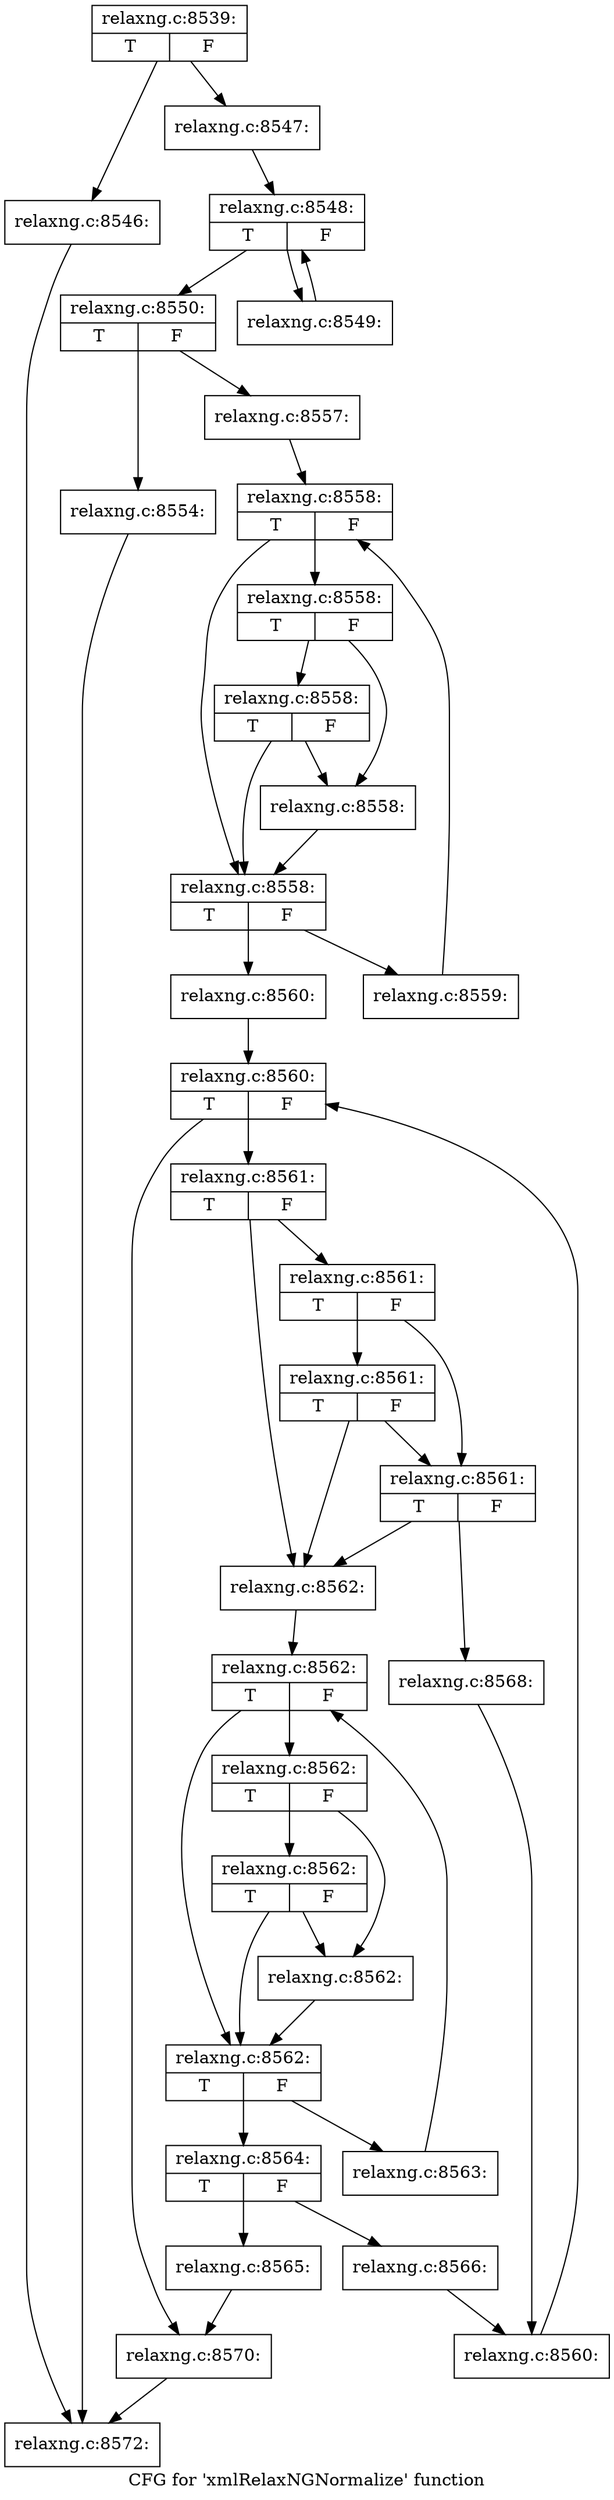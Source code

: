 digraph "CFG for 'xmlRelaxNGNormalize' function" {
	label="CFG for 'xmlRelaxNGNormalize' function";

	Node0x3a645b0 [shape=record,label="{relaxng.c:8539:|{<s0>T|<s1>F}}"];
	Node0x3a645b0 -> Node0x3b57d50;
	Node0x3a645b0 -> Node0x3b57da0;
	Node0x3b57d50 [shape=record,label="{relaxng.c:8546:}"];
	Node0x3b57d50 -> Node0x3a64710;
	Node0x3b57da0 [shape=record,label="{relaxng.c:8547:}"];
	Node0x3b57da0 -> Node0x3b58300;
	Node0x3b58300 [shape=record,label="{relaxng.c:8548:|{<s0>T|<s1>F}}"];
	Node0x3b58300 -> Node0x3b587b0;
	Node0x3b58300 -> Node0x3b58520;
	Node0x3b587b0 [shape=record,label="{relaxng.c:8549:}"];
	Node0x3b587b0 -> Node0x3b58300;
	Node0x3b58520 [shape=record,label="{relaxng.c:8550:|{<s0>T|<s1>F}}"];
	Node0x3b58520 -> Node0x3b59420;
	Node0x3b58520 -> Node0x3b59470;
	Node0x3b59420 [shape=record,label="{relaxng.c:8554:}"];
	Node0x3b59420 -> Node0x3a64710;
	Node0x3b59470 [shape=record,label="{relaxng.c:8557:}"];
	Node0x3b59470 -> Node0x3b59da0;
	Node0x3b59da0 [shape=record,label="{relaxng.c:8558:|{<s0>T|<s1>F}}"];
	Node0x3b59da0 -> Node0x3b5a040;
	Node0x3b59da0 -> Node0x3b5a0e0;
	Node0x3b5a0e0 [shape=record,label="{relaxng.c:8558:|{<s0>T|<s1>F}}"];
	Node0x3b5a0e0 -> Node0x3b5a340;
	Node0x3b5a0e0 -> Node0x3b5a090;
	Node0x3b5a340 [shape=record,label="{relaxng.c:8558:|{<s0>T|<s1>F}}"];
	Node0x3b5a340 -> Node0x3b5a040;
	Node0x3b5a340 -> Node0x3b5a090;
	Node0x3b5a090 [shape=record,label="{relaxng.c:8558:}"];
	Node0x3b5a090 -> Node0x3b5a040;
	Node0x3b5a040 [shape=record,label="{relaxng.c:8558:|{<s0>T|<s1>F}}"];
	Node0x3b5a040 -> Node0x3b5a770;
	Node0x3b5a040 -> Node0x3b59fc0;
	Node0x3b5a770 [shape=record,label="{relaxng.c:8559:}"];
	Node0x3b5a770 -> Node0x3b59da0;
	Node0x3b59fc0 [shape=record,label="{relaxng.c:8560:}"];
	Node0x3b59fc0 -> Node0x3b5ad30;
	Node0x3b5ad30 [shape=record,label="{relaxng.c:8560:|{<s0>T|<s1>F}}"];
	Node0x3b5ad30 -> Node0x3b5b1e0;
	Node0x3b5ad30 -> Node0x3b5af50;
	Node0x3b5b1e0 [shape=record,label="{relaxng.c:8561:|{<s0>T|<s1>F}}"];
	Node0x3b5b1e0 -> Node0x3b5b3d0;
	Node0x3b5b1e0 -> Node0x3b5b540;
	Node0x3b5b540 [shape=record,label="{relaxng.c:8561:|{<s0>T|<s1>F}}"];
	Node0x3b5b540 -> Node0x3b5b740;
	Node0x3b5b540 -> Node0x3b5b4c0;
	Node0x3b5b740 [shape=record,label="{relaxng.c:8561:|{<s0>T|<s1>F}}"];
	Node0x3b5b740 -> Node0x3b5b3d0;
	Node0x3b5b740 -> Node0x3b5b4c0;
	Node0x3b5b4c0 [shape=record,label="{relaxng.c:8561:|{<s0>T|<s1>F}}"];
	Node0x3b5b4c0 -> Node0x3b5b3d0;
	Node0x3b5b4c0 -> Node0x3b5b470;
	Node0x3b5b3d0 [shape=record,label="{relaxng.c:8562:}"];
	Node0x3b5b3d0 -> Node0x3b5bec0;
	Node0x3b5bec0 [shape=record,label="{relaxng.c:8562:|{<s0>T|<s1>F}}"];
	Node0x3b5bec0 -> Node0x3b5c100;
	Node0x3b5bec0 -> Node0x3b5c1a0;
	Node0x3b5c1a0 [shape=record,label="{relaxng.c:8562:|{<s0>T|<s1>F}}"];
	Node0x3b5c1a0 -> Node0x3b5c400;
	Node0x3b5c1a0 -> Node0x3b5c150;
	Node0x3b5c400 [shape=record,label="{relaxng.c:8562:|{<s0>T|<s1>F}}"];
	Node0x3b5c400 -> Node0x3b5c100;
	Node0x3b5c400 -> Node0x3b5c150;
	Node0x3b5c150 [shape=record,label="{relaxng.c:8562:}"];
	Node0x3b5c150 -> Node0x3b5c100;
	Node0x3b5c100 [shape=record,label="{relaxng.c:8562:|{<s0>T|<s1>F}}"];
	Node0x3b5c100 -> Node0x3b5c830;
	Node0x3b5c100 -> Node0x3b5c080;
	Node0x3b5c830 [shape=record,label="{relaxng.c:8563:}"];
	Node0x3b5c830 -> Node0x3b5bec0;
	Node0x3b5c080 [shape=record,label="{relaxng.c:8564:|{<s0>T|<s1>F}}"];
	Node0x3b5c080 -> Node0x3b5ce20;
	Node0x3b5c080 -> Node0x3b5ce70;
	Node0x3b5ce20 [shape=record,label="{relaxng.c:8565:}"];
	Node0x3b5ce20 -> Node0x3b5af50;
	Node0x3b5ce70 [shape=record,label="{relaxng.c:8566:}"];
	Node0x3b5ce70 -> Node0x3b5b420;
	Node0x3b5b470 [shape=record,label="{relaxng.c:8568:}"];
	Node0x3b5b470 -> Node0x3b5b420;
	Node0x3b5b420 [shape=record,label="{relaxng.c:8560:}"];
	Node0x3b5b420 -> Node0x3b5ad30;
	Node0x3b5af50 [shape=record,label="{relaxng.c:8570:}"];
	Node0x3b5af50 -> Node0x3a64710;
	Node0x3a64710 [shape=record,label="{relaxng.c:8572:}"];
}
